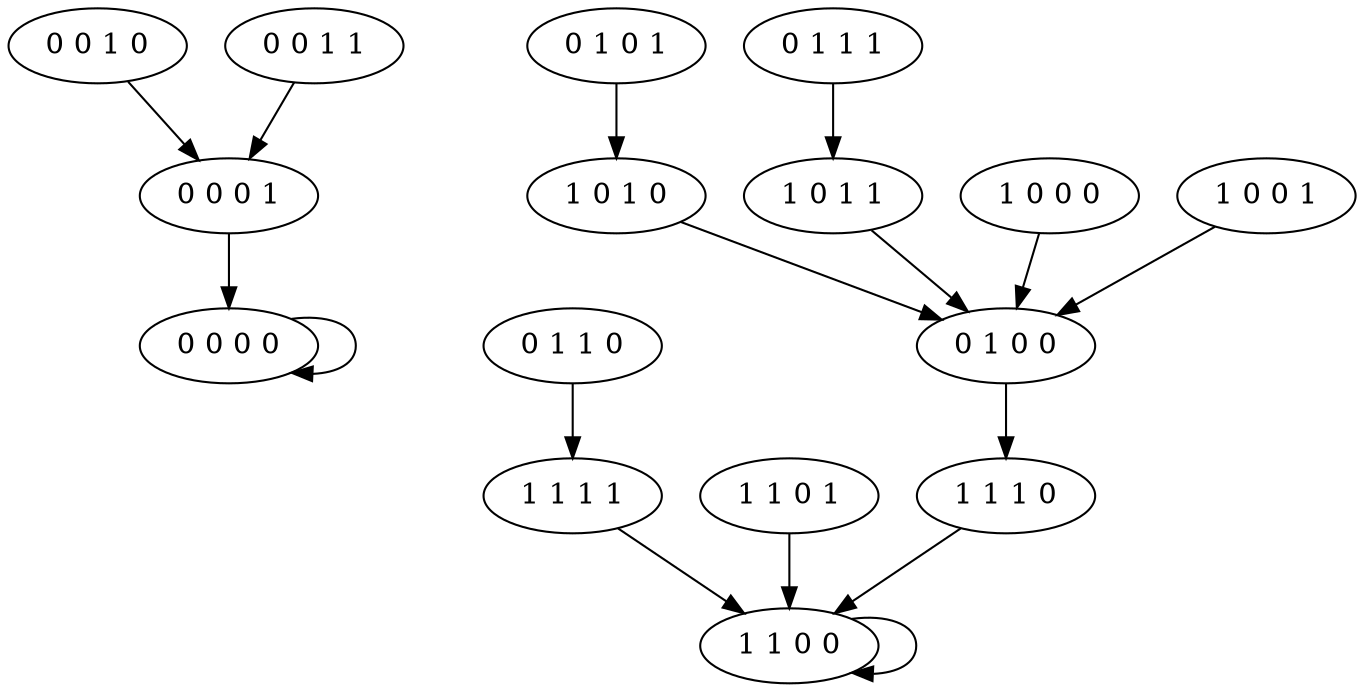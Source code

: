 digraph statespace {
  "0 0 0 0" -> "0 0 0 0"
  "0 0 0 1" -> "0 0 0 0"
  "0 0 1 0" -> "0 0 0 1"
  "0 0 1 1" -> "0 0 0 1"
  "0 1 0 0" -> "1 1 1 0"
  "0 1 0 1" -> "1 0 1 0"
  "0 1 1 0" -> "1 1 1 1"
  "0 1 1 1" -> "1 0 1 1"
  "1 0 0 0" -> "0 1 0 0"
  "1 0 0 1" -> "0 1 0 0"
  "1 0 1 0" -> "0 1 0 0"
  "1 0 1 1" -> "0 1 0 0"
  "1 1 0 0" -> "1 1 0 0"
  "1 1 0 1" -> "1 1 0 0"
  "1 1 1 0" -> "1 1 0 0"
  "1 1 1 1" -> "1 1 0 0"
}
